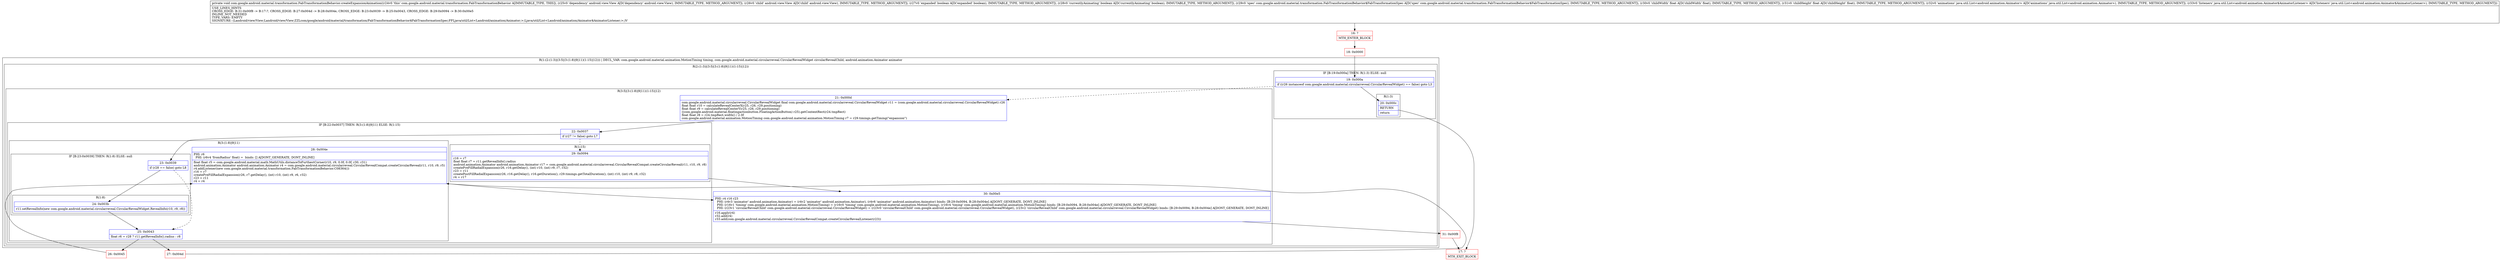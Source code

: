 digraph "CFG forcom.google.android.material.transformation.FabTransformationBehavior.createExpansionAnimation(Landroid\/view\/View;Landroid\/view\/View;ZZLcom\/google\/android\/material\/transformation\/FabTransformationBehavior$FabTransformationSpec;FFLjava\/util\/List;Ljava\/util\/List;)V" {
subgraph cluster_Region_1862045950 {
label = "R(1:(2:(1:3)|(3:5|(3:(1:8)|9|11)(1:15)|12))) | DECL_VAR: com.google.android.material.animation.MotionTiming timing, com.google.android.material.circularreveal.CircularRevealWidget circularRevealChild, android.animation.Animator animator\l";
node [shape=record,color=blue];
subgraph cluster_Region_616224563 {
label = "R(2:(1:3)|(3:5|(3:(1:8)|9|11)(1:15)|12))";
node [shape=record,color=blue];
subgraph cluster_IfRegion_393670110 {
label = "IF [B:19:0x000a] THEN: R(1:3) ELSE: null";
node [shape=record,color=blue];
Node_19 [shape=record,label="{19\:\ 0x000a|if ((r26 instanceof com.google.android.material.circularreveal.CircularRevealWidget) == false) goto L3\l}"];
subgraph cluster_Region_19564189 {
label = "R(1:3)";
node [shape=record,color=blue];
Node_20 [shape=record,label="{20\:\ 0x000c|RETURN\l|return\l}"];
}
}
subgraph cluster_Region_1809454291 {
label = "R(3:5|(3:(1:8)|9|11)(1:15)|12)";
node [shape=record,color=blue];
Node_21 [shape=record,label="{21\:\ 0x000d|com.google.android.material.circularreveal.CircularRevealWidget final com.google.android.material.circularreveal.CircularRevealWidget r11 = (com.google.android.material.circularreveal.CircularRevealWidget) r26\lfloat float r10 = calculateRevealCenterX(r25, r26, r29.positioning)\lfloat float r9 = calculateRevealCenterY(r25, r26, r29.positioning)\l((com.google.android.material.floatingactionbutton.FloatingActionButton) r25).getContentRect(r24.tmpRect)\lfloat float r8 = r24.tmpRect.width() \/ 2.0f\lcom.google.android.material.animation.MotionTiming com.google.android.material.animation.MotionTiming r7 = r29.timings.getTiming(\"expansion\")\l}"];
subgraph cluster_IfRegion_190549286 {
label = "IF [B:22:0x0037] THEN: R(3:(1:8)|9|11) ELSE: R(1:15)";
node [shape=record,color=blue];
Node_22 [shape=record,label="{22\:\ 0x0037|if (r27 != false) goto L7\l}"];
subgraph cluster_Region_1034659340 {
label = "R(3:(1:8)|9|11)";
node [shape=record,color=blue];
subgraph cluster_IfRegion_2041237553 {
label = "IF [B:23:0x0039] THEN: R(1:8) ELSE: null";
node [shape=record,color=blue];
Node_23 [shape=record,label="{23\:\ 0x0039|if (r28 == false) goto L8\l}"];
subgraph cluster_Region_903813245 {
label = "R(1:8)";
node [shape=record,color=blue];
Node_24 [shape=record,label="{24\:\ 0x003b|r11.setRevealInfo(new com.google.android.material.circularreveal.CircularRevealWidget.RevealInfo(r10, r9, r8))\l}"];
}
}
Node_25 [shape=record,label="{25\:\ 0x0043|float r6 = r28 ? r11.getRevealInfo().radius : r8\l}"];
Node_28 [shape=record,label="{28\:\ 0x004e|PHI: r6 \l  PHI: (r6v4 'fromRadius' float) =  binds: [] A[DONT_GENERATE, DONT_INLINE]\l|float float r5 = com.google.android.material.math.MathUtils.distanceToFurthestCorner(r10, r9, 0.0f, 0.0f, r30, r31)\landroid.animation.Animator android.animation.Animator r4 = com.google.android.material.circularreveal.CircularRevealCompat.createCircularReveal(r11, r10, r9, r5)\lr4.addListener(new com.google.android.material.transformation.FabTransformationBehavior.C08364())\lr16 = r7\lcreatePreFillRadialExpansion(r26, r7.getDelay(), (int) r10, (int) r9, r6, r32)\lr23 = r11\lr4 = r4\l}"];
}
subgraph cluster_Region_1492770610 {
label = "R(1:15)";
node [shape=record,color=blue];
Node_29 [shape=record,label="{29\:\ 0x0094|r16 = r7\lfloat float r7 = r11.getRevealInfo().radius\landroid.animation.Animator android.animation.Animator r17 = com.google.android.material.circularreveal.CircularRevealCompat.createCircularReveal(r11, r10, r9, r8)\lcreatePreFillRadialExpansion(r26, r16.getDelay(), (int) r10, (int) r9, r7, r32)\lr23 = r11\lcreatePostFillRadialExpansion(r26, r16.getDelay(), r16.getDuration(), r29.timings.getTotalDuration(), (int) r10, (int) r9, r8, r32)\lr4 = r17\l}"];
}
}
Node_30 [shape=record,label="{30\:\ 0x00e5|PHI: r4 r16 r23 \l  PHI: (r4v3 'animator' android.animation.Animator) = (r4v2 'animator' android.animation.Animator), (r4v6 'animator' android.animation.Animator) binds: [B:29:0x0094, B:28:0x004e] A[DONT_GENERATE, DONT_INLINE]\l  PHI: (r16v1 'timing' com.google.android.material.animation.MotionTiming) = (r16v0 'timing' com.google.android.material.animation.MotionTiming), (r16v4 'timing' com.google.android.material.animation.MotionTiming) binds: [B:29:0x0094, B:28:0x004e] A[DONT_GENERATE, DONT_INLINE]\l  PHI: (r23v1 'circularRevealChild' com.google.android.material.circularreveal.CircularRevealWidget) = (r23v0 'circularRevealChild' com.google.android.material.circularreveal.CircularRevealWidget), (r23v2 'circularRevealChild' com.google.android.material.circularreveal.CircularRevealWidget) binds: [B:29:0x0094, B:28:0x004e] A[DONT_GENERATE, DONT_INLINE]\l|r16.apply(r4)\lr32.add(r4)\lr33.add(com.google.android.material.circularreveal.CircularRevealCompat.createCircularRevealListener(r23))\l}"];
}
}
}
Node_16 [shape=record,color=red,label="{16\:\ ?|MTH_ENTER_BLOCK\l}"];
Node_18 [shape=record,color=red,label="{18\:\ 0x0000}"];
Node_17 [shape=record,color=red,label="{17\:\ ?|MTH_EXIT_BLOCK\l}"];
Node_26 [shape=record,color=red,label="{26\:\ 0x0045}"];
Node_31 [shape=record,color=red,label="{31\:\ 0x00f8}"];
Node_27 [shape=record,color=red,label="{27\:\ 0x004d}"];
MethodNode[shape=record,label="{private void com.google.android.material.transformation.FabTransformationBehavior.createExpansionAnimation((r24v0 'this' com.google.android.material.transformation.FabTransformationBehavior A[IMMUTABLE_TYPE, THIS]), (r25v0 'dependency' android.view.View A[D('dependency' android.view.View), IMMUTABLE_TYPE, METHOD_ARGUMENT]), (r26v0 'child' android.view.View A[D('child' android.view.View), IMMUTABLE_TYPE, METHOD_ARGUMENT]), (r27v0 'expanded' boolean A[D('expanded' boolean), IMMUTABLE_TYPE, METHOD_ARGUMENT]), (r28v0 'currentlyAnimating' boolean A[D('currentlyAnimating' boolean), IMMUTABLE_TYPE, METHOD_ARGUMENT]), (r29v0 'spec' com.google.android.material.transformation.FabTransformationBehavior$FabTransformationSpec A[D('spec' com.google.android.material.transformation.FabTransformationBehavior$FabTransformationSpec), IMMUTABLE_TYPE, METHOD_ARGUMENT]), (r30v0 'childWidth' float A[D('childWidth' float), IMMUTABLE_TYPE, METHOD_ARGUMENT]), (r31v0 'childHeight' float A[D('childHeight' float), IMMUTABLE_TYPE, METHOD_ARGUMENT]), (r32v0 'animations' java.util.List\<android.animation.Animator\> A[D('animations' java.util.List\<android.animation.Animator\>), IMMUTABLE_TYPE, METHOD_ARGUMENT]), (r33v0 'listeners' java.util.List\<android.animation.Animator$AnimatorListener\> A[D('listeners' java.util.List\<android.animation.Animator$AnimatorListener\>), IMMUTABLE_TYPE, METHOD_ARGUMENT]))  | USE_LINES_HINTS\lCROSS_EDGE: B:31:0x00f8 \-\> B:17:?, CROSS_EDGE: B:27:0x004d \-\> B:28:0x004e, CROSS_EDGE: B:23:0x0039 \-\> B:25:0x0043, CROSS_EDGE: B:29:0x0094 \-\> B:30:0x00e5\lINLINE_NOT_NEEDED\lTYPE_VARS: EMPTY\lSIGNATURE: (Landroid\/view\/View;Landroid\/view\/View;ZZLcom\/google\/android\/material\/transformation\/FabTransformationBehavior$FabTransformationSpec;FFLjava\/util\/List\<Landroid\/animation\/Animator;\>;Ljava\/util\/List\<Landroid\/animation\/Animator$AnimatorListener;\>;)V\l}"];
MethodNode -> Node_16;Node_19 -> Node_20;
Node_19 -> Node_21[style=dashed];
Node_20 -> Node_17;
Node_21 -> Node_22;
Node_22 -> Node_23;
Node_22 -> Node_29[style=dashed];
Node_23 -> Node_24;
Node_23 -> Node_25[style=dashed];
Node_24 -> Node_25;
Node_25 -> Node_26;
Node_25 -> Node_27;
Node_28 -> Node_30;
Node_29 -> Node_30;
Node_30 -> Node_31;
Node_16 -> Node_18;
Node_18 -> Node_19;
Node_26 -> Node_28;
Node_31 -> Node_17;
Node_27 -> Node_28;
}

